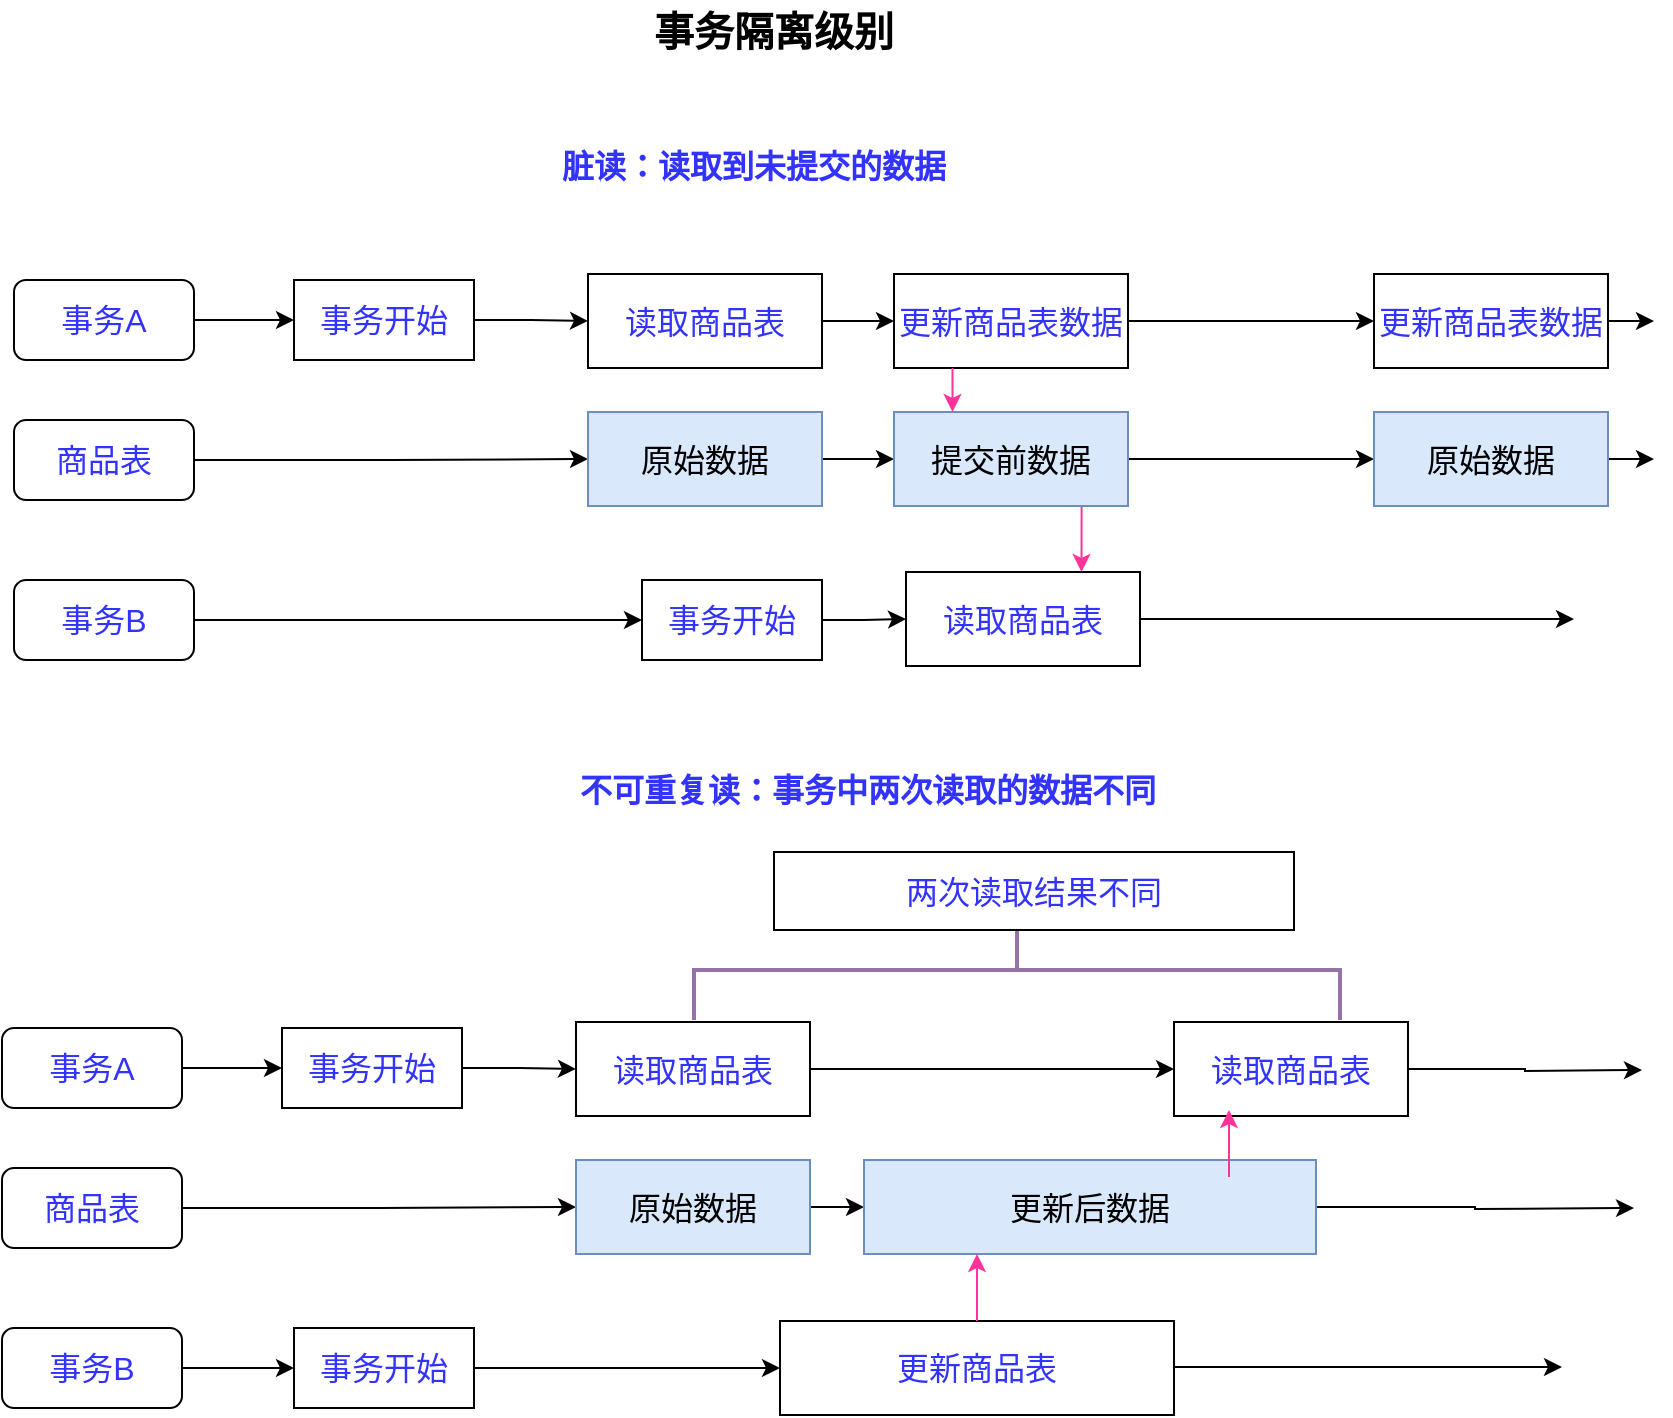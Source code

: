 <mxfile version="17.2.5" type="github">
  <diagram id="2CsdSUBaZISw8jGjdjts" name="事务">
    <mxGraphModel dx="1038" dy="540" grid="1" gridSize="10" guides="1" tooltips="1" connect="1" arrows="1" fold="1" page="1" pageScale="1" pageWidth="827" pageHeight="1169" math="0" shadow="0">
      <root>
        <mxCell id="0" />
        <mxCell id="1" parent="0" />
        <mxCell id="bUxGDpA5Nrg-ybslwA1c-1" value="事务隔离级别" style="text;html=1;strokeColor=none;fillColor=none;align=center;verticalAlign=middle;whiteSpace=wrap;rounded=0;fontStyle=1;fontSize=20;" vertex="1" parent="1">
          <mxGeometry x="270" y="20" width="240" height="30" as="geometry" />
        </mxCell>
        <mxCell id="bUxGDpA5Nrg-ybslwA1c-2" value="脏读：读取到未提交的数据" style="text;html=1;align=center;verticalAlign=middle;whiteSpace=wrap;rounded=0;fontStyle=1;fontSize=16;fontColor=#3333FF;" vertex="1" parent="1">
          <mxGeometry x="260" y="88" width="240" height="30" as="geometry" />
        </mxCell>
        <mxCell id="bUxGDpA5Nrg-ybslwA1c-7" style="edgeStyle=orthogonalEdgeStyle;rounded=0;orthogonalLoop=1;jettySize=auto;html=1;entryX=0;entryY=0.5;entryDx=0;entryDy=0;fontSize=16;fontColor=#3333FF;" edge="1" parent="1" source="bUxGDpA5Nrg-ybslwA1c-3" target="bUxGDpA5Nrg-ybslwA1c-6">
          <mxGeometry relative="1" as="geometry" />
        </mxCell>
        <mxCell id="bUxGDpA5Nrg-ybslwA1c-3" value="事务A" style="rounded=1;whiteSpace=wrap;html=1;fontSize=16;fontColor=#3333FF;" vertex="1" parent="1">
          <mxGeometry x="10" y="160" width="90" height="40" as="geometry" />
        </mxCell>
        <mxCell id="bUxGDpA5Nrg-ybslwA1c-9" value="" style="edgeStyle=orthogonalEdgeStyle;rounded=0;orthogonalLoop=1;jettySize=auto;html=1;fontSize=16;fontColor=#3333FF;" edge="1" parent="1" source="bUxGDpA5Nrg-ybslwA1c-6" target="bUxGDpA5Nrg-ybslwA1c-8">
          <mxGeometry relative="1" as="geometry" />
        </mxCell>
        <mxCell id="bUxGDpA5Nrg-ybslwA1c-6" value="事务开始" style="rounded=0;whiteSpace=wrap;html=1;fontSize=16;fontColor=#3333FF;" vertex="1" parent="1">
          <mxGeometry x="150" y="160" width="90" height="40" as="geometry" />
        </mxCell>
        <mxCell id="bUxGDpA5Nrg-ybslwA1c-11" style="edgeStyle=orthogonalEdgeStyle;rounded=0;orthogonalLoop=1;jettySize=auto;html=1;entryX=0;entryY=0.5;entryDx=0;entryDy=0;fontSize=16;fontColor=#3333FF;" edge="1" parent="1" source="bUxGDpA5Nrg-ybslwA1c-8" target="bUxGDpA5Nrg-ybslwA1c-10">
          <mxGeometry relative="1" as="geometry" />
        </mxCell>
        <mxCell id="bUxGDpA5Nrg-ybslwA1c-8" value="读取商品表" style="whiteSpace=wrap;html=1;fontSize=16;fontColor=#3333FF;rounded=0;" vertex="1" parent="1">
          <mxGeometry x="297" y="157" width="117" height="47" as="geometry" />
        </mxCell>
        <mxCell id="bUxGDpA5Nrg-ybslwA1c-17" style="edgeStyle=orthogonalEdgeStyle;rounded=0;orthogonalLoop=1;jettySize=auto;html=1;fontSize=16;fontColor=#3333FF;" edge="1" parent="1" source="bUxGDpA5Nrg-ybslwA1c-10" target="bUxGDpA5Nrg-ybslwA1c-16">
          <mxGeometry relative="1" as="geometry" />
        </mxCell>
        <mxCell id="bUxGDpA5Nrg-ybslwA1c-10" value="更新商品表数据" style="whiteSpace=wrap;html=1;fontSize=16;fontColor=#3333FF;rounded=0;" vertex="1" parent="1">
          <mxGeometry x="450" y="157" width="117" height="47" as="geometry" />
        </mxCell>
        <mxCell id="bUxGDpA5Nrg-ybslwA1c-14" style="edgeStyle=orthogonalEdgeStyle;rounded=0;orthogonalLoop=1;jettySize=auto;html=1;entryX=0;entryY=0.5;entryDx=0;entryDy=0;fontSize=16;fontColor=#3333FF;" edge="1" parent="1" source="bUxGDpA5Nrg-ybslwA1c-12" target="bUxGDpA5Nrg-ybslwA1c-13">
          <mxGeometry relative="1" as="geometry" />
        </mxCell>
        <mxCell id="bUxGDpA5Nrg-ybslwA1c-12" value="商品表" style="rounded=1;whiteSpace=wrap;html=1;fontSize=16;fontColor=#3333FF;" vertex="1" parent="1">
          <mxGeometry x="10" y="230" width="90" height="40" as="geometry" />
        </mxCell>
        <mxCell id="bUxGDpA5Nrg-ybslwA1c-19" style="edgeStyle=orthogonalEdgeStyle;rounded=0;orthogonalLoop=1;jettySize=auto;html=1;exitX=1;exitY=0.5;exitDx=0;exitDy=0;fontSize=16;fontColor=#3333FF;" edge="1" parent="1" source="bUxGDpA5Nrg-ybslwA1c-13" target="bUxGDpA5Nrg-ybslwA1c-15">
          <mxGeometry relative="1" as="geometry" />
        </mxCell>
        <mxCell id="bUxGDpA5Nrg-ybslwA1c-13" value="原始数据" style="whiteSpace=wrap;html=1;fontSize=16;rounded=0;fillColor=#dae8fc;strokeColor=#6c8ebf;" vertex="1" parent="1">
          <mxGeometry x="297" y="226" width="117" height="47" as="geometry" />
        </mxCell>
        <mxCell id="bUxGDpA5Nrg-ybslwA1c-20" style="edgeStyle=orthogonalEdgeStyle;rounded=0;orthogonalLoop=1;jettySize=auto;html=1;entryX=0;entryY=0.5;entryDx=0;entryDy=0;fontSize=16;fontColor=#3333FF;" edge="1" parent="1" source="bUxGDpA5Nrg-ybslwA1c-15" target="bUxGDpA5Nrg-ybslwA1c-18">
          <mxGeometry relative="1" as="geometry" />
        </mxCell>
        <mxCell id="bUxGDpA5Nrg-ybslwA1c-31" style="edgeStyle=orthogonalEdgeStyle;rounded=0;orthogonalLoop=1;jettySize=auto;html=1;exitX=0.75;exitY=1;exitDx=0;exitDy=0;entryX=0.75;entryY=0;entryDx=0;entryDy=0;fontSize=16;fontColor=#3333FF;strokeColor=#FF3399;" edge="1" parent="1" source="bUxGDpA5Nrg-ybslwA1c-15" target="bUxGDpA5Nrg-ybslwA1c-23">
          <mxGeometry relative="1" as="geometry" />
        </mxCell>
        <mxCell id="bUxGDpA5Nrg-ybslwA1c-15" value="提交前数据" style="whiteSpace=wrap;html=1;fontSize=16;rounded=0;fillColor=#dae8fc;strokeColor=#6c8ebf;" vertex="1" parent="1">
          <mxGeometry x="450" y="226" width="117" height="47" as="geometry" />
        </mxCell>
        <mxCell id="bUxGDpA5Nrg-ybslwA1c-29" style="edgeStyle=orthogonalEdgeStyle;rounded=0;orthogonalLoop=1;jettySize=auto;html=1;exitX=1;exitY=0.5;exitDx=0;exitDy=0;fontSize=16;fontColor=#3333FF;" edge="1" parent="1" source="bUxGDpA5Nrg-ybslwA1c-16">
          <mxGeometry relative="1" as="geometry">
            <mxPoint x="830" y="181" as="targetPoint" />
          </mxGeometry>
        </mxCell>
        <mxCell id="bUxGDpA5Nrg-ybslwA1c-16" value="更新商品表数据" style="whiteSpace=wrap;html=1;fontSize=16;fontColor=#3333FF;rounded=0;" vertex="1" parent="1">
          <mxGeometry x="690" y="157" width="117" height="47" as="geometry" />
        </mxCell>
        <mxCell id="bUxGDpA5Nrg-ybslwA1c-28" style="edgeStyle=orthogonalEdgeStyle;rounded=0;orthogonalLoop=1;jettySize=auto;html=1;fontSize=16;fontColor=#3333FF;" edge="1" parent="1" source="bUxGDpA5Nrg-ybslwA1c-18">
          <mxGeometry relative="1" as="geometry">
            <mxPoint x="830" y="249.5" as="targetPoint" />
          </mxGeometry>
        </mxCell>
        <mxCell id="bUxGDpA5Nrg-ybslwA1c-18" value="原始数据" style="whiteSpace=wrap;html=1;fontSize=16;rounded=0;fillColor=#dae8fc;strokeColor=#6c8ebf;" vertex="1" parent="1">
          <mxGeometry x="690" y="226" width="117" height="47" as="geometry" />
        </mxCell>
        <mxCell id="bUxGDpA5Nrg-ybslwA1c-24" style="edgeStyle=orthogonalEdgeStyle;rounded=0;orthogonalLoop=1;jettySize=auto;html=1;fontSize=16;fontColor=#3333FF;" edge="1" parent="1" source="bUxGDpA5Nrg-ybslwA1c-21" target="bUxGDpA5Nrg-ybslwA1c-22">
          <mxGeometry relative="1" as="geometry" />
        </mxCell>
        <mxCell id="bUxGDpA5Nrg-ybslwA1c-21" value="事务B" style="rounded=1;whiteSpace=wrap;html=1;fontSize=16;fontColor=#3333FF;" vertex="1" parent="1">
          <mxGeometry x="10" y="310" width="90" height="40" as="geometry" />
        </mxCell>
        <mxCell id="bUxGDpA5Nrg-ybslwA1c-25" style="edgeStyle=orthogonalEdgeStyle;rounded=0;orthogonalLoop=1;jettySize=auto;html=1;fontSize=16;fontColor=#3333FF;" edge="1" parent="1" source="bUxGDpA5Nrg-ybslwA1c-22" target="bUxGDpA5Nrg-ybslwA1c-23">
          <mxGeometry relative="1" as="geometry" />
        </mxCell>
        <mxCell id="bUxGDpA5Nrg-ybslwA1c-22" value="事务开始" style="rounded=0;whiteSpace=wrap;html=1;fontSize=16;fontColor=#3333FF;" vertex="1" parent="1">
          <mxGeometry x="324" y="310" width="90" height="40" as="geometry" />
        </mxCell>
        <mxCell id="bUxGDpA5Nrg-ybslwA1c-27" style="edgeStyle=orthogonalEdgeStyle;rounded=0;orthogonalLoop=1;jettySize=auto;html=1;fontSize=16;fontColor=#3333FF;" edge="1" parent="1" source="bUxGDpA5Nrg-ybslwA1c-23">
          <mxGeometry relative="1" as="geometry">
            <mxPoint x="790" y="329.5" as="targetPoint" />
          </mxGeometry>
        </mxCell>
        <mxCell id="bUxGDpA5Nrg-ybslwA1c-23" value="读取商品表" style="whiteSpace=wrap;html=1;fontSize=16;fontColor=#3333FF;rounded=0;" vertex="1" parent="1">
          <mxGeometry x="456" y="306" width="117" height="47" as="geometry" />
        </mxCell>
        <mxCell id="bUxGDpA5Nrg-ybslwA1c-30" value="" style="endArrow=classic;html=1;rounded=0;fontSize=16;fontColor=#3333FF;exitX=0.25;exitY=1;exitDx=0;exitDy=0;entryX=0.25;entryY=0;entryDx=0;entryDy=0;strokeColor=#FF3399;" edge="1" parent="1" source="bUxGDpA5Nrg-ybslwA1c-10" target="bUxGDpA5Nrg-ybslwA1c-15">
          <mxGeometry width="50" height="50" relative="1" as="geometry">
            <mxPoint x="390" y="260" as="sourcePoint" />
            <mxPoint x="440" y="210" as="targetPoint" />
          </mxGeometry>
        </mxCell>
        <mxCell id="bUxGDpA5Nrg-ybslwA1c-32" value="不可重复读：事务中两次读取的数据不同" style="text;html=1;align=center;verticalAlign=middle;whiteSpace=wrap;rounded=0;fontStyle=1;fontSize=16;fontColor=#3333FF;" vertex="1" parent="1">
          <mxGeometry x="254" y="400" width="366" height="30" as="geometry" />
        </mxCell>
        <mxCell id="bUxGDpA5Nrg-ybslwA1c-33" style="edgeStyle=orthogonalEdgeStyle;rounded=0;orthogonalLoop=1;jettySize=auto;html=1;entryX=0;entryY=0.5;entryDx=0;entryDy=0;fontSize=16;fontColor=#3333FF;" edge="1" source="bUxGDpA5Nrg-ybslwA1c-34" target="bUxGDpA5Nrg-ybslwA1c-36" parent="1">
          <mxGeometry relative="1" as="geometry" />
        </mxCell>
        <mxCell id="bUxGDpA5Nrg-ybslwA1c-34" value="事务A" style="rounded=1;whiteSpace=wrap;html=1;fontSize=16;fontColor=#3333FF;" vertex="1" parent="1">
          <mxGeometry x="4" y="534" width="90" height="40" as="geometry" />
        </mxCell>
        <mxCell id="bUxGDpA5Nrg-ybslwA1c-35" value="" style="edgeStyle=orthogonalEdgeStyle;rounded=0;orthogonalLoop=1;jettySize=auto;html=1;fontSize=16;fontColor=#3333FF;" edge="1" source="bUxGDpA5Nrg-ybslwA1c-36" target="bUxGDpA5Nrg-ybslwA1c-38" parent="1">
          <mxGeometry relative="1" as="geometry" />
        </mxCell>
        <mxCell id="bUxGDpA5Nrg-ybslwA1c-36" value="事务开始" style="rounded=0;whiteSpace=wrap;html=1;fontSize=16;fontColor=#3333FF;" vertex="1" parent="1">
          <mxGeometry x="144" y="534" width="90" height="40" as="geometry" />
        </mxCell>
        <mxCell id="bUxGDpA5Nrg-ybslwA1c-37" style="edgeStyle=orthogonalEdgeStyle;rounded=0;orthogonalLoop=1;jettySize=auto;html=1;entryX=0;entryY=0.5;entryDx=0;entryDy=0;fontSize=16;fontColor=#3333FF;" edge="1" source="bUxGDpA5Nrg-ybslwA1c-38" target="bUxGDpA5Nrg-ybslwA1c-49" parent="1">
          <mxGeometry relative="1" as="geometry">
            <mxPoint x="444" y="554.5" as="targetPoint" />
          </mxGeometry>
        </mxCell>
        <mxCell id="bUxGDpA5Nrg-ybslwA1c-38" value="读取商品表" style="whiteSpace=wrap;html=1;fontSize=16;fontColor=#3333FF;rounded=0;" vertex="1" parent="1">
          <mxGeometry x="291" y="531" width="117" height="47" as="geometry" />
        </mxCell>
        <mxCell id="bUxGDpA5Nrg-ybslwA1c-41" style="edgeStyle=orthogonalEdgeStyle;rounded=0;orthogonalLoop=1;jettySize=auto;html=1;entryX=0;entryY=0.5;entryDx=0;entryDy=0;fontSize=16;fontColor=#3333FF;" edge="1" source="bUxGDpA5Nrg-ybslwA1c-42" target="bUxGDpA5Nrg-ybslwA1c-44" parent="1">
          <mxGeometry relative="1" as="geometry" />
        </mxCell>
        <mxCell id="bUxGDpA5Nrg-ybslwA1c-42" value="商品表" style="rounded=1;whiteSpace=wrap;html=1;fontSize=16;fontColor=#3333FF;" vertex="1" parent="1">
          <mxGeometry x="4" y="604" width="90" height="40" as="geometry" />
        </mxCell>
        <mxCell id="bUxGDpA5Nrg-ybslwA1c-43" style="edgeStyle=orthogonalEdgeStyle;rounded=0;orthogonalLoop=1;jettySize=auto;html=1;exitX=1;exitY=0.5;exitDx=0;exitDy=0;fontSize=16;fontColor=#3333FF;" edge="1" source="bUxGDpA5Nrg-ybslwA1c-44" target="bUxGDpA5Nrg-ybslwA1c-47" parent="1">
          <mxGeometry relative="1" as="geometry" />
        </mxCell>
        <mxCell id="bUxGDpA5Nrg-ybslwA1c-44" value="原始数据" style="whiteSpace=wrap;html=1;fontSize=16;rounded=0;fillColor=#dae8fc;strokeColor=#6c8ebf;" vertex="1" parent="1">
          <mxGeometry x="291" y="600" width="117" height="47" as="geometry" />
        </mxCell>
        <mxCell id="bUxGDpA5Nrg-ybslwA1c-45" style="edgeStyle=orthogonalEdgeStyle;rounded=0;orthogonalLoop=1;jettySize=auto;html=1;fontSize=16;fontColor=#3333FF;" edge="1" source="bUxGDpA5Nrg-ybslwA1c-47" parent="1">
          <mxGeometry relative="1" as="geometry">
            <mxPoint x="820" y="624" as="targetPoint" />
          </mxGeometry>
        </mxCell>
        <mxCell id="bUxGDpA5Nrg-ybslwA1c-47" value="更新后数据" style="whiteSpace=wrap;html=1;fontSize=16;rounded=0;fillColor=#dae8fc;strokeColor=#6c8ebf;" vertex="1" parent="1">
          <mxGeometry x="435" y="600" width="226" height="47" as="geometry" />
        </mxCell>
        <mxCell id="bUxGDpA5Nrg-ybslwA1c-48" style="edgeStyle=orthogonalEdgeStyle;rounded=0;orthogonalLoop=1;jettySize=auto;html=1;exitX=1;exitY=0.5;exitDx=0;exitDy=0;fontSize=16;fontColor=#3333FF;" edge="1" source="bUxGDpA5Nrg-ybslwA1c-49" parent="1">
          <mxGeometry relative="1" as="geometry">
            <mxPoint x="824" y="555" as="targetPoint" />
          </mxGeometry>
        </mxCell>
        <mxCell id="bUxGDpA5Nrg-ybslwA1c-49" value="读取商品表" style="whiteSpace=wrap;html=1;fontSize=16;fontColor=#3333FF;rounded=0;" vertex="1" parent="1">
          <mxGeometry x="590" y="531" width="117" height="47" as="geometry" />
        </mxCell>
        <mxCell id="bUxGDpA5Nrg-ybslwA1c-52" style="edgeStyle=orthogonalEdgeStyle;rounded=0;orthogonalLoop=1;jettySize=auto;html=1;fontSize=16;fontColor=#3333FF;" edge="1" source="bUxGDpA5Nrg-ybslwA1c-53" target="bUxGDpA5Nrg-ybslwA1c-55" parent="1">
          <mxGeometry relative="1" as="geometry" />
        </mxCell>
        <mxCell id="bUxGDpA5Nrg-ybslwA1c-53" value="事务B" style="rounded=1;whiteSpace=wrap;html=1;fontSize=16;fontColor=#3333FF;" vertex="1" parent="1">
          <mxGeometry x="4" y="684" width="90" height="40" as="geometry" />
        </mxCell>
        <mxCell id="bUxGDpA5Nrg-ybslwA1c-54" style="edgeStyle=orthogonalEdgeStyle;rounded=0;orthogonalLoop=1;jettySize=auto;html=1;fontSize=16;fontColor=#3333FF;" edge="1" source="bUxGDpA5Nrg-ybslwA1c-55" target="bUxGDpA5Nrg-ybslwA1c-57" parent="1">
          <mxGeometry relative="1" as="geometry" />
        </mxCell>
        <mxCell id="bUxGDpA5Nrg-ybslwA1c-55" value="事务开始" style="rounded=0;whiteSpace=wrap;html=1;fontSize=16;fontColor=#3333FF;" vertex="1" parent="1">
          <mxGeometry x="150" y="684" width="90" height="40" as="geometry" />
        </mxCell>
        <mxCell id="bUxGDpA5Nrg-ybslwA1c-56" style="edgeStyle=orthogonalEdgeStyle;rounded=0;orthogonalLoop=1;jettySize=auto;html=1;fontSize=16;fontColor=#3333FF;" edge="1" source="bUxGDpA5Nrg-ybslwA1c-57" parent="1">
          <mxGeometry relative="1" as="geometry">
            <mxPoint x="784" y="703.5" as="targetPoint" />
          </mxGeometry>
        </mxCell>
        <mxCell id="bUxGDpA5Nrg-ybslwA1c-57" value="更新商品表" style="whiteSpace=wrap;html=1;fontSize=16;fontColor=#3333FF;rounded=0;" vertex="1" parent="1">
          <mxGeometry x="393" y="680.5" width="197" height="47" as="geometry" />
        </mxCell>
        <mxCell id="bUxGDpA5Nrg-ybslwA1c-59" value="" style="endArrow=classic;html=1;rounded=0;fontSize=16;fontColor=#3333FF;strokeColor=#FF3399;exitX=0.5;exitY=0;exitDx=0;exitDy=0;entryX=0.25;entryY=1;entryDx=0;entryDy=0;" edge="1" parent="1" source="bUxGDpA5Nrg-ybslwA1c-57" target="bUxGDpA5Nrg-ybslwA1c-47">
          <mxGeometry width="50" height="50" relative="1" as="geometry">
            <mxPoint x="390" y="612" as="sourcePoint" />
            <mxPoint x="440" y="562" as="targetPoint" />
          </mxGeometry>
        </mxCell>
        <mxCell id="bUxGDpA5Nrg-ybslwA1c-60" value="" style="endArrow=classic;html=1;rounded=0;fontSize=16;fontColor=#3333FF;strokeColor=#FF3399;exitX=0.5;exitY=0;exitDx=0;exitDy=0;entryX=0.25;entryY=1;entryDx=0;entryDy=0;" edge="1" parent="1">
          <mxGeometry width="50" height="50" relative="1" as="geometry">
            <mxPoint x="617.5" y="608.5" as="sourcePoint" />
            <mxPoint x="617.5" y="575" as="targetPoint" />
          </mxGeometry>
        </mxCell>
        <mxCell id="bUxGDpA5Nrg-ybslwA1c-61" value="" style="strokeWidth=2;html=1;shape=mxgraph.flowchart.annotation_2;align=left;labelPosition=right;pointerEvents=1;fontSize=16;direction=south;fillColor=#e1d5e7;strokeColor=#9673a6;" vertex="1" parent="1">
          <mxGeometry x="350" y="480" width="323" height="50" as="geometry" />
        </mxCell>
        <mxCell id="bUxGDpA5Nrg-ybslwA1c-66" value="两次读取结果不同" style="rounded=0;whiteSpace=wrap;html=1;fontSize=16;fontColor=#3333FF;" vertex="1" parent="1">
          <mxGeometry x="390" y="446" width="260" height="39" as="geometry" />
        </mxCell>
      </root>
    </mxGraphModel>
  </diagram>
</mxfile>
